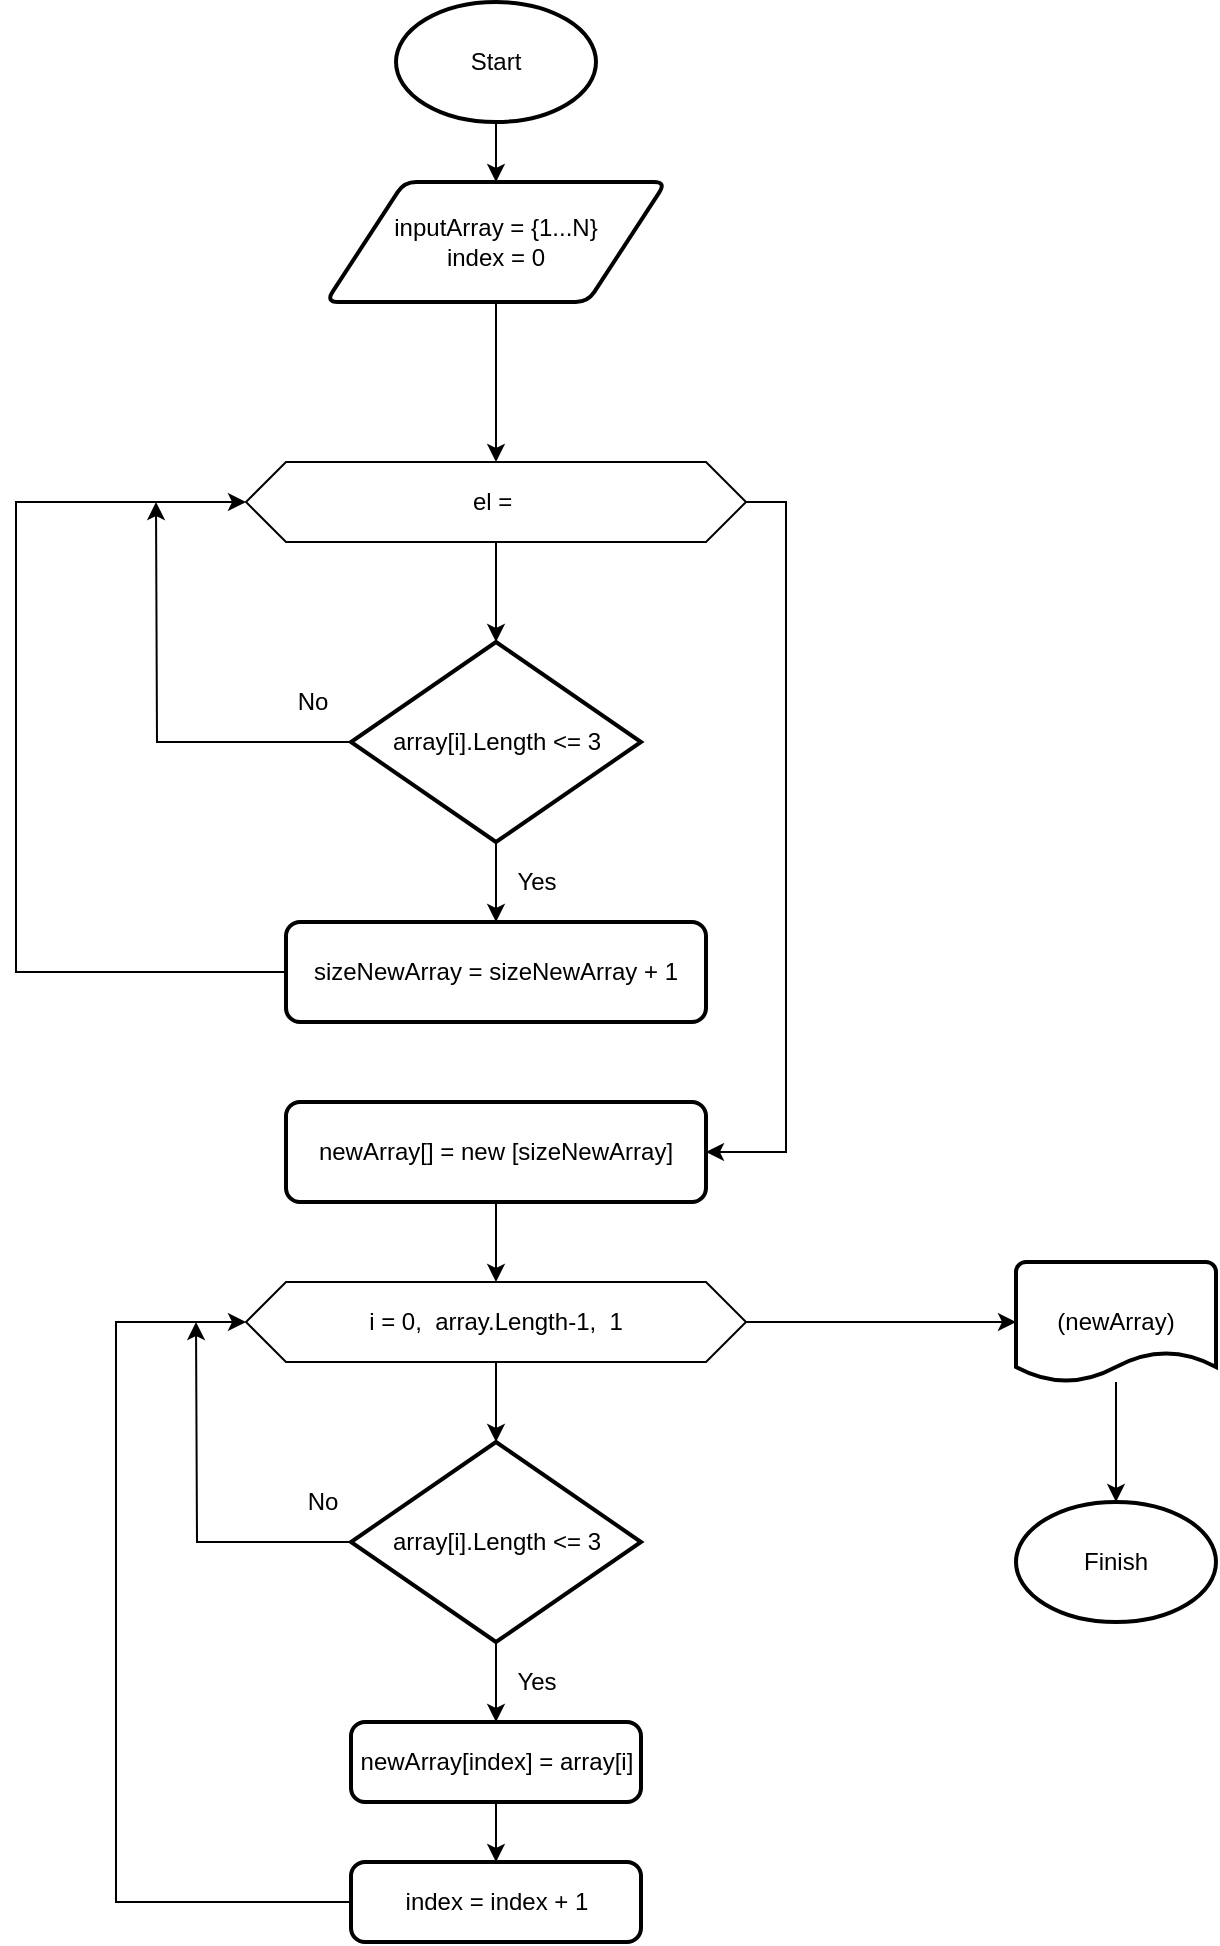 <mxfile version="19.0.3" type="device"><diagram id="C5RBs43oDa-KdzZeNtuy" name="Page-1"><mxGraphModel dx="828" dy="626" grid="1" gridSize="10" guides="1" tooltips="1" connect="1" arrows="1" fold="1" page="1" pageScale="1" pageWidth="827" pageHeight="1169" math="0" shadow="0"><root><mxCell id="WIyWlLk6GJQsqaUBKTNV-0"/><mxCell id="WIyWlLk6GJQsqaUBKTNV-1" parent="WIyWlLk6GJQsqaUBKTNV-0"/><mxCell id="BRVFdy42B1JYEMw6YvCZ-2" value="" style="edgeStyle=orthogonalEdgeStyle;rounded=0;orthogonalLoop=1;jettySize=auto;html=1;" parent="WIyWlLk6GJQsqaUBKTNV-1" source="BRVFdy42B1JYEMw6YvCZ-0" target="BRVFdy42B1JYEMw6YvCZ-1" edge="1"><mxGeometry relative="1" as="geometry"/></mxCell><mxCell id="BRVFdy42B1JYEMw6YvCZ-0" value="Start" style="strokeWidth=2;html=1;shape=mxgraph.flowchart.start_1;whiteSpace=wrap;" parent="WIyWlLk6GJQsqaUBKTNV-1" vertex="1"><mxGeometry x="330" y="50" width="100" height="60" as="geometry"/></mxCell><mxCell id="BRVFdy42B1JYEMw6YvCZ-4" value="" style="edgeStyle=orthogonalEdgeStyle;rounded=0;orthogonalLoop=1;jettySize=auto;html=1;" parent="WIyWlLk6GJQsqaUBKTNV-1" source="BRVFdy42B1JYEMw6YvCZ-1" edge="1"><mxGeometry relative="1" as="geometry"><mxPoint x="380" y="280" as="targetPoint"/></mxGeometry></mxCell><mxCell id="BRVFdy42B1JYEMw6YvCZ-1" value="inputArray = {1...N}&lt;br&gt;index = 0" style="shape=parallelogram;html=1;strokeWidth=2;perimeter=parallelogramPerimeter;whiteSpace=wrap;rounded=1;arcSize=12;size=0.23;" parent="WIyWlLk6GJQsqaUBKTNV-1" vertex="1"><mxGeometry x="295" y="140" width="170" height="60" as="geometry"/></mxCell><mxCell id="BRVFdy42B1JYEMw6YvCZ-7" value="" style="edgeStyle=orthogonalEdgeStyle;rounded=0;orthogonalLoop=1;jettySize=auto;html=1;" parent="WIyWlLk6GJQsqaUBKTNV-1" source="BRVFdy42B1JYEMw6YvCZ-5" target="BRVFdy42B1JYEMw6YvCZ-6" edge="1"><mxGeometry relative="1" as="geometry"/></mxCell><mxCell id="BRVFdy42B1JYEMw6YvCZ-14" style="edgeStyle=orthogonalEdgeStyle;rounded=0;orthogonalLoop=1;jettySize=auto;html=1;entryX=1;entryY=0.5;entryDx=0;entryDy=0;" parent="WIyWlLk6GJQsqaUBKTNV-1" source="BRVFdy42B1JYEMw6YvCZ-5" target="BRVFdy42B1JYEMw6YvCZ-13" edge="1"><mxGeometry relative="1" as="geometry"><Array as="points"><mxPoint x="525" y="300"/><mxPoint x="525" y="625"/></Array></mxGeometry></mxCell><mxCell id="BRVFdy42B1JYEMw6YvCZ-5" value="el =&amp;nbsp;" style="shape=hexagon;perimeter=hexagonPerimeter2;whiteSpace=wrap;html=1;fixedSize=1;" parent="WIyWlLk6GJQsqaUBKTNV-1" vertex="1"><mxGeometry x="255" y="280" width="250" height="40" as="geometry"/></mxCell><mxCell id="BRVFdy42B1JYEMw6YvCZ-9" value="" style="edgeStyle=orthogonalEdgeStyle;rounded=0;orthogonalLoop=1;jettySize=auto;html=1;" parent="WIyWlLk6GJQsqaUBKTNV-1" source="BRVFdy42B1JYEMw6YvCZ-6" target="BRVFdy42B1JYEMw6YvCZ-8" edge="1"><mxGeometry relative="1" as="geometry"/></mxCell><mxCell id="BRVFdy42B1JYEMw6YvCZ-25" style="edgeStyle=orthogonalEdgeStyle;rounded=0;orthogonalLoop=1;jettySize=auto;html=1;" parent="WIyWlLk6GJQsqaUBKTNV-1" source="BRVFdy42B1JYEMw6YvCZ-6" edge="1"><mxGeometry relative="1" as="geometry"><mxPoint x="210" y="300" as="targetPoint"/></mxGeometry></mxCell><mxCell id="BRVFdy42B1JYEMw6YvCZ-6" value="&lt;span style=&quot;&quot;&gt;array[i].Length &amp;lt;= 3&lt;/span&gt;" style="strokeWidth=2;html=1;shape=mxgraph.flowchart.decision;whiteSpace=wrap;" parent="WIyWlLk6GJQsqaUBKTNV-1" vertex="1"><mxGeometry x="307.5" y="370" width="145" height="100" as="geometry"/></mxCell><mxCell id="BRVFdy42B1JYEMw6YvCZ-11" style="edgeStyle=orthogonalEdgeStyle;rounded=0;orthogonalLoop=1;jettySize=auto;html=1;entryX=0;entryY=0.5;entryDx=0;entryDy=0;" parent="WIyWlLk6GJQsqaUBKTNV-1" source="BRVFdy42B1JYEMw6YvCZ-8" target="BRVFdy42B1JYEMw6YvCZ-5" edge="1"><mxGeometry relative="1" as="geometry"><Array as="points"><mxPoint x="140" y="535"/><mxPoint x="140" y="300"/></Array></mxGeometry></mxCell><mxCell id="BRVFdy42B1JYEMw6YvCZ-8" value="&lt;span style=&quot;&quot;&gt;sizeNewArray =&amp;nbsp;&lt;/span&gt;sizeNewArray + 1" style="rounded=1;whiteSpace=wrap;html=1;absoluteArcSize=1;arcSize=14;strokeWidth=2;" parent="WIyWlLk6GJQsqaUBKTNV-1" vertex="1"><mxGeometry x="275" y="510" width="210" height="50" as="geometry"/></mxCell><mxCell id="BRVFdy42B1JYEMw6YvCZ-10" value="Yes" style="text;html=1;align=center;verticalAlign=middle;resizable=0;points=[];autosize=1;strokeColor=none;fillColor=none;" parent="WIyWlLk6GJQsqaUBKTNV-1" vertex="1"><mxGeometry x="380" y="480" width="40" height="20" as="geometry"/></mxCell><mxCell id="BRVFdy42B1JYEMw6YvCZ-17" value="" style="edgeStyle=orthogonalEdgeStyle;rounded=0;orthogonalLoop=1;jettySize=auto;html=1;" parent="WIyWlLk6GJQsqaUBKTNV-1" source="BRVFdy42B1JYEMw6YvCZ-13" target="BRVFdy42B1JYEMw6YvCZ-16" edge="1"><mxGeometry relative="1" as="geometry"/></mxCell><mxCell id="BRVFdy42B1JYEMw6YvCZ-13" value="&lt;span style=&quot;&quot;&gt;newArray[] = new [&lt;/span&gt;sizeNewArray&lt;span style=&quot;&quot;&gt;]&lt;/span&gt;" style="rounded=1;whiteSpace=wrap;html=1;absoluteArcSize=1;arcSize=14;strokeWidth=2;" parent="WIyWlLk6GJQsqaUBKTNV-1" vertex="1"><mxGeometry x="275" y="600" width="210" height="50" as="geometry"/></mxCell><mxCell id="BRVFdy42B1JYEMw6YvCZ-15" value="No" style="text;html=1;align=center;verticalAlign=middle;resizable=0;points=[];autosize=1;strokeColor=none;fillColor=none;" parent="WIyWlLk6GJQsqaUBKTNV-1" vertex="1"><mxGeometry x="272.5" y="390" width="30" height="20" as="geometry"/></mxCell><mxCell id="BRVFdy42B1JYEMw6YvCZ-19" value="" style="edgeStyle=orthogonalEdgeStyle;rounded=0;orthogonalLoop=1;jettySize=auto;html=1;" parent="WIyWlLk6GJQsqaUBKTNV-1" source="BRVFdy42B1JYEMw6YvCZ-16" target="BRVFdy42B1JYEMw6YvCZ-18" edge="1"><mxGeometry relative="1" as="geometry"/></mxCell><mxCell id="BRVFdy42B1JYEMw6YvCZ-31" style="edgeStyle=orthogonalEdgeStyle;rounded=0;orthogonalLoop=1;jettySize=auto;html=1;" parent="WIyWlLk6GJQsqaUBKTNV-1" source="BRVFdy42B1JYEMw6YvCZ-16" target="BRVFdy42B1JYEMw6YvCZ-30" edge="1"><mxGeometry relative="1" as="geometry"/></mxCell><mxCell id="BRVFdy42B1JYEMw6YvCZ-16" value="i = 0,&amp;nbsp; array.Length-1,&amp;nbsp; 1" style="shape=hexagon;perimeter=hexagonPerimeter2;whiteSpace=wrap;html=1;fixedSize=1;" parent="WIyWlLk6GJQsqaUBKTNV-1" vertex="1"><mxGeometry x="255" y="690" width="250" height="40" as="geometry"/></mxCell><mxCell id="BRVFdy42B1JYEMw6YvCZ-21" value="" style="edgeStyle=orthogonalEdgeStyle;rounded=0;orthogonalLoop=1;jettySize=auto;html=1;" parent="WIyWlLk6GJQsqaUBKTNV-1" source="BRVFdy42B1JYEMw6YvCZ-18" target="BRVFdy42B1JYEMw6YvCZ-20" edge="1"><mxGeometry relative="1" as="geometry"/></mxCell><mxCell id="BRVFdy42B1JYEMw6YvCZ-24" style="edgeStyle=orthogonalEdgeStyle;rounded=0;orthogonalLoop=1;jettySize=auto;html=1;" parent="WIyWlLk6GJQsqaUBKTNV-1" source="BRVFdy42B1JYEMw6YvCZ-18" edge="1"><mxGeometry relative="1" as="geometry"><mxPoint x="230" y="710" as="targetPoint"/></mxGeometry></mxCell><mxCell id="BRVFdy42B1JYEMw6YvCZ-18" value="&lt;span style=&quot;&quot;&gt;array[i].Length &amp;lt;= 3&lt;/span&gt;" style="strokeWidth=2;html=1;shape=mxgraph.flowchart.decision;whiteSpace=wrap;" parent="WIyWlLk6GJQsqaUBKTNV-1" vertex="1"><mxGeometry x="307.5" y="770" width="145" height="100" as="geometry"/></mxCell><mxCell id="BRVFdy42B1JYEMw6YvCZ-28" value="" style="edgeStyle=orthogonalEdgeStyle;rounded=0;orthogonalLoop=1;jettySize=auto;html=1;" parent="WIyWlLk6GJQsqaUBKTNV-1" source="BRVFdy42B1JYEMw6YvCZ-20" target="BRVFdy42B1JYEMw6YvCZ-27" edge="1"><mxGeometry relative="1" as="geometry"/></mxCell><mxCell id="BRVFdy42B1JYEMw6YvCZ-20" value="&lt;span style=&quot;&quot;&gt;newArray[index] = array[i]&lt;/span&gt;" style="rounded=1;whiteSpace=wrap;html=1;absoluteArcSize=1;arcSize=14;strokeWidth=2;" parent="WIyWlLk6GJQsqaUBKTNV-1" vertex="1"><mxGeometry x="307.5" y="910" width="145" height="40" as="geometry"/></mxCell><mxCell id="BRVFdy42B1JYEMw6YvCZ-22" value="Yes" style="text;html=1;align=center;verticalAlign=middle;resizable=0;points=[];autosize=1;strokeColor=none;fillColor=none;" parent="WIyWlLk6GJQsqaUBKTNV-1" vertex="1"><mxGeometry x="380" y="880" width="40" height="20" as="geometry"/></mxCell><mxCell id="BRVFdy42B1JYEMw6YvCZ-26" value="No" style="text;html=1;align=center;verticalAlign=middle;resizable=0;points=[];autosize=1;strokeColor=none;fillColor=none;" parent="WIyWlLk6GJQsqaUBKTNV-1" vertex="1"><mxGeometry x="277.5" y="790" width="30" height="20" as="geometry"/></mxCell><mxCell id="BRVFdy42B1JYEMw6YvCZ-29" style="edgeStyle=orthogonalEdgeStyle;rounded=0;orthogonalLoop=1;jettySize=auto;html=1;entryX=0;entryY=0.5;entryDx=0;entryDy=0;" parent="WIyWlLk6GJQsqaUBKTNV-1" source="BRVFdy42B1JYEMw6YvCZ-27" target="BRVFdy42B1JYEMw6YvCZ-16" edge="1"><mxGeometry relative="1" as="geometry"><Array as="points"><mxPoint x="190" y="1000"/><mxPoint x="190" y="710"/></Array></mxGeometry></mxCell><mxCell id="BRVFdy42B1JYEMw6YvCZ-27" value="index = index + 1" style="rounded=1;whiteSpace=wrap;html=1;absoluteArcSize=1;arcSize=14;strokeWidth=2;" parent="WIyWlLk6GJQsqaUBKTNV-1" vertex="1"><mxGeometry x="307.5" y="980" width="145" height="40" as="geometry"/></mxCell><mxCell id="BRVFdy42B1JYEMw6YvCZ-33" value="" style="edgeStyle=orthogonalEdgeStyle;rounded=0;orthogonalLoop=1;jettySize=auto;html=1;" parent="WIyWlLk6GJQsqaUBKTNV-1" source="BRVFdy42B1JYEMw6YvCZ-30" target="BRVFdy42B1JYEMw6YvCZ-32" edge="1"><mxGeometry relative="1" as="geometry"/></mxCell><mxCell id="BRVFdy42B1JYEMw6YvCZ-30" value="(newArray)" style="strokeWidth=2;html=1;shape=mxgraph.flowchart.document2;whiteSpace=wrap;size=0.25;" parent="WIyWlLk6GJQsqaUBKTNV-1" vertex="1"><mxGeometry x="640" y="680" width="100" height="60" as="geometry"/></mxCell><mxCell id="BRVFdy42B1JYEMw6YvCZ-32" value="Finish" style="strokeWidth=2;html=1;shape=mxgraph.flowchart.start_1;whiteSpace=wrap;" parent="WIyWlLk6GJQsqaUBKTNV-1" vertex="1"><mxGeometry x="640" y="800" width="100" height="60" as="geometry"/></mxCell></root></mxGraphModel></diagram></mxfile>
